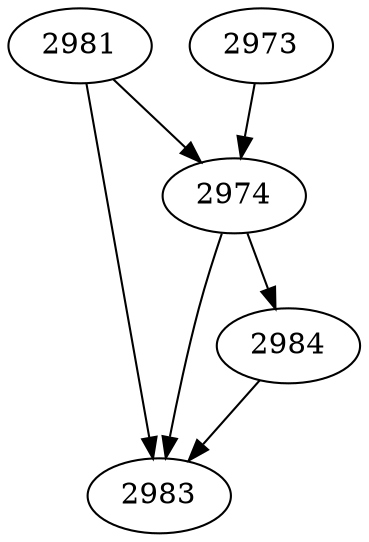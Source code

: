 strict digraph  {
2981;
2983;
2984;
2973;
2974;
2981 -> 2983;
2981 -> 2974;
2984 -> 2983;
2973 -> 2974;
2974 -> 2983;
2974 -> 2984;
}
